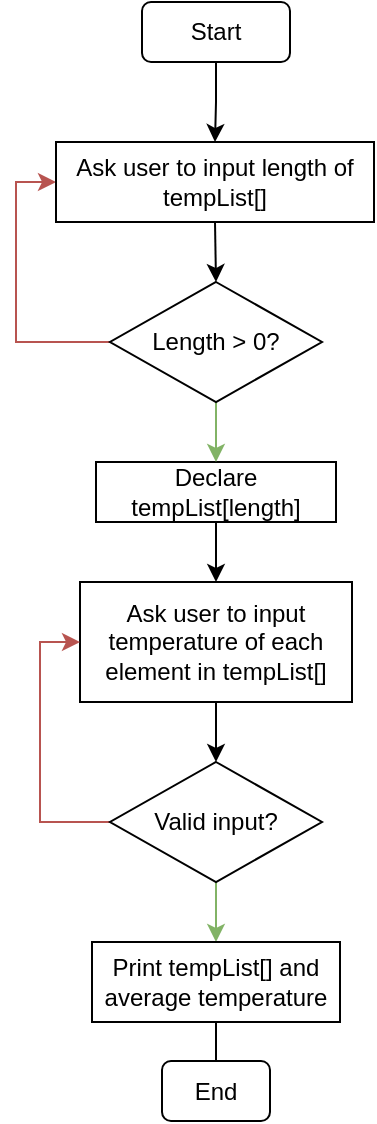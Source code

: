 <mxfile version="24.8.3">
  <diagram name="Page-1" id="Opi6yfHFrTk5xfn9i_nC">
    <mxGraphModel dx="1434" dy="744" grid="1" gridSize="10" guides="1" tooltips="1" connect="1" arrows="1" fold="1" page="1" pageScale="1" pageWidth="827" pageHeight="1169" math="0" shadow="0">
      <root>
        <mxCell id="0" />
        <mxCell id="1" parent="0" />
        <mxCell id="-faxNOMFN7SnVPiGHTTS-15" value="&lt;font face=&quot;Helvetica&quot;&gt;Start&lt;/font&gt;" style="rounded=1;whiteSpace=wrap;html=1;" vertex="1" parent="1">
          <mxGeometry x="377" y="40" width="74" height="30" as="geometry" />
        </mxCell>
        <mxCell id="-faxNOMFN7SnVPiGHTTS-49" style="edgeStyle=orthogonalEdgeStyle;rounded=0;orthogonalLoop=1;jettySize=auto;html=1;exitX=0.5;exitY=1;exitDx=0;exitDy=0;entryX=0.5;entryY=0;entryDx=0;entryDy=0;" edge="1" parent="1" source="-faxNOMFN7SnVPiGHTTS-16" target="-faxNOMFN7SnVPiGHTTS-35">
          <mxGeometry relative="1" as="geometry" />
        </mxCell>
        <mxCell id="-faxNOMFN7SnVPiGHTTS-16" value="Declare tempList[length]" style="rounded=0;whiteSpace=wrap;html=1;" vertex="1" parent="1">
          <mxGeometry x="354" y="270" width="120" height="30" as="geometry" />
        </mxCell>
        <mxCell id="-faxNOMFN7SnVPiGHTTS-31" style="edgeStyle=orthogonalEdgeStyle;rounded=0;orthogonalLoop=1;jettySize=auto;html=1;exitX=0;exitY=0.5;exitDx=0;exitDy=0;entryX=0;entryY=0.5;entryDx=0;entryDy=0;fillColor=#f8cecc;strokeColor=#B85450;" edge="1" parent="1" source="-faxNOMFN7SnVPiGHTTS-26" target="-faxNOMFN7SnVPiGHTTS-22">
          <mxGeometry relative="1" as="geometry" />
        </mxCell>
        <mxCell id="-faxNOMFN7SnVPiGHTTS-48" style="edgeStyle=orthogonalEdgeStyle;rounded=0;orthogonalLoop=1;jettySize=auto;html=1;exitX=0.5;exitY=1;exitDx=0;exitDy=0;entryX=0.5;entryY=0;entryDx=0;entryDy=0;fillColor=#d5e8d4;strokeColor=#82b366;" edge="1" parent="1" source="-faxNOMFN7SnVPiGHTTS-26" target="-faxNOMFN7SnVPiGHTTS-16">
          <mxGeometry relative="1" as="geometry" />
        </mxCell>
        <mxCell id="-faxNOMFN7SnVPiGHTTS-26" value="Length &amp;gt; 0?" style="rhombus;whiteSpace=wrap;html=1;" vertex="1" parent="1">
          <mxGeometry x="361" y="180" width="106" height="60" as="geometry" />
        </mxCell>
        <mxCell id="-faxNOMFN7SnVPiGHTTS-40" style="edgeStyle=orthogonalEdgeStyle;rounded=0;orthogonalLoop=1;jettySize=auto;html=1;exitX=0.5;exitY=1;exitDx=0;exitDy=0;entryX=0.5;entryY=0;entryDx=0;entryDy=0;" edge="1" parent="1" source="-faxNOMFN7SnVPiGHTTS-35" target="-faxNOMFN7SnVPiGHTTS-38">
          <mxGeometry relative="1" as="geometry" />
        </mxCell>
        <mxCell id="-faxNOMFN7SnVPiGHTTS-35" value="Ask user to input temperature of each element in tempList[]" style="rounded=0;whiteSpace=wrap;html=1;" vertex="1" parent="1">
          <mxGeometry x="346" y="330" width="136" height="60" as="geometry" />
        </mxCell>
        <mxCell id="-faxNOMFN7SnVPiGHTTS-39" style="edgeStyle=orthogonalEdgeStyle;rounded=0;orthogonalLoop=1;jettySize=auto;html=1;exitX=0;exitY=0.5;exitDx=0;exitDy=0;entryX=0;entryY=0.5;entryDx=0;entryDy=0;fillColor=#f8cecc;strokeColor=#b85450;" edge="1" parent="1" source="-faxNOMFN7SnVPiGHTTS-38" target="-faxNOMFN7SnVPiGHTTS-35">
          <mxGeometry relative="1" as="geometry" />
        </mxCell>
        <mxCell id="-faxNOMFN7SnVPiGHTTS-42" style="edgeStyle=orthogonalEdgeStyle;rounded=0;orthogonalLoop=1;jettySize=auto;html=1;exitX=0.5;exitY=1;exitDx=0;exitDy=0;entryX=0.5;entryY=0;entryDx=0;entryDy=0;fillColor=#d5e8d4;strokeColor=#82b366;" edge="1" parent="1" source="-faxNOMFN7SnVPiGHTTS-38" target="-faxNOMFN7SnVPiGHTTS-41">
          <mxGeometry relative="1" as="geometry" />
        </mxCell>
        <mxCell id="-faxNOMFN7SnVPiGHTTS-38" value="Valid input?" style="rhombus;whiteSpace=wrap;html=1;" vertex="1" parent="1">
          <mxGeometry x="361" y="420" width="106" height="60" as="geometry" />
        </mxCell>
        <mxCell id="-faxNOMFN7SnVPiGHTTS-45" style="edgeStyle=orthogonalEdgeStyle;rounded=0;orthogonalLoop=1;jettySize=auto;html=1;exitX=0.5;exitY=1;exitDx=0;exitDy=0;entryX=0.5;entryY=0;entryDx=0;entryDy=0;" edge="1" parent="1" source="-faxNOMFN7SnVPiGHTTS-41">
          <mxGeometry relative="1" as="geometry">
            <mxPoint x="414" y="579.5" as="targetPoint" />
          </mxGeometry>
        </mxCell>
        <mxCell id="-faxNOMFN7SnVPiGHTTS-41" value="&lt;div&gt;Print tempList[] and average temperature&lt;br&gt;&lt;/div&gt;" style="rounded=0;whiteSpace=wrap;html=1;" vertex="1" parent="1">
          <mxGeometry x="352" y="510" width="124" height="40" as="geometry" />
        </mxCell>
        <mxCell id="-faxNOMFN7SnVPiGHTTS-43" value="End" style="rounded=1;whiteSpace=wrap;html=1;" vertex="1" parent="1">
          <mxGeometry x="387" y="569.5" width="54" height="30" as="geometry" />
        </mxCell>
        <mxCell id="-faxNOMFN7SnVPiGHTTS-46" value="" style="edgeStyle=orthogonalEdgeStyle;rounded=0;orthogonalLoop=1;jettySize=auto;html=1;exitX=0.5;exitY=1;exitDx=0;exitDy=0;entryX=0.5;entryY=0;entryDx=0;entryDy=0;" edge="1" parent="1" source="-faxNOMFN7SnVPiGHTTS-15" target="-faxNOMFN7SnVPiGHTTS-22">
          <mxGeometry relative="1" as="geometry">
            <mxPoint x="414" y="70" as="sourcePoint" />
            <mxPoint x="620" y="150" as="targetPoint" />
          </mxGeometry>
        </mxCell>
        <mxCell id="-faxNOMFN7SnVPiGHTTS-47" style="edgeStyle=orthogonalEdgeStyle;rounded=0;orthogonalLoop=1;jettySize=auto;html=1;exitX=0.5;exitY=1;exitDx=0;exitDy=0;entryX=0.5;entryY=0;entryDx=0;entryDy=0;" edge="1" parent="1" source="-faxNOMFN7SnVPiGHTTS-22" target="-faxNOMFN7SnVPiGHTTS-26">
          <mxGeometry relative="1" as="geometry" />
        </mxCell>
        <mxCell id="-faxNOMFN7SnVPiGHTTS-22" value="Ask user to input length of tempList[]" style="rounded=0;whiteSpace=wrap;html=1;" vertex="1" parent="1">
          <mxGeometry x="334" y="110" width="159" height="40" as="geometry" />
        </mxCell>
      </root>
    </mxGraphModel>
  </diagram>
</mxfile>
